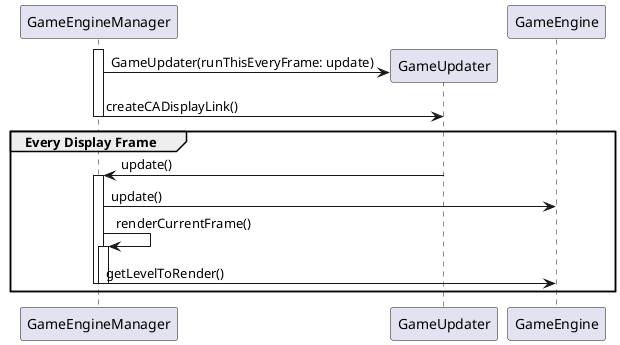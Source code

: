 @startuml
create GameEngineManager
create GameUpdater


activate GameEngineManager

GameEngineManager -> GameUpdater: GameUpdater(runThisEveryFrame: update)
GameEngineManager -> GameUpdater: createCADisplayLink()

deactivate GameEngineManager


group Every Display Frame
GameUpdater -> GameEngineManager: update()

activate GameEngineManager

GameEngineManager -> GameEngine: update()
GameEngineManager -> GameEngineManager: renderCurrentFrame()

activate GameEngineManager
GameEngineManager -> GameEngine: getLevelToRender()
deactivate GameEngineManager

deactivate GameEngineManager

end

@enduml
